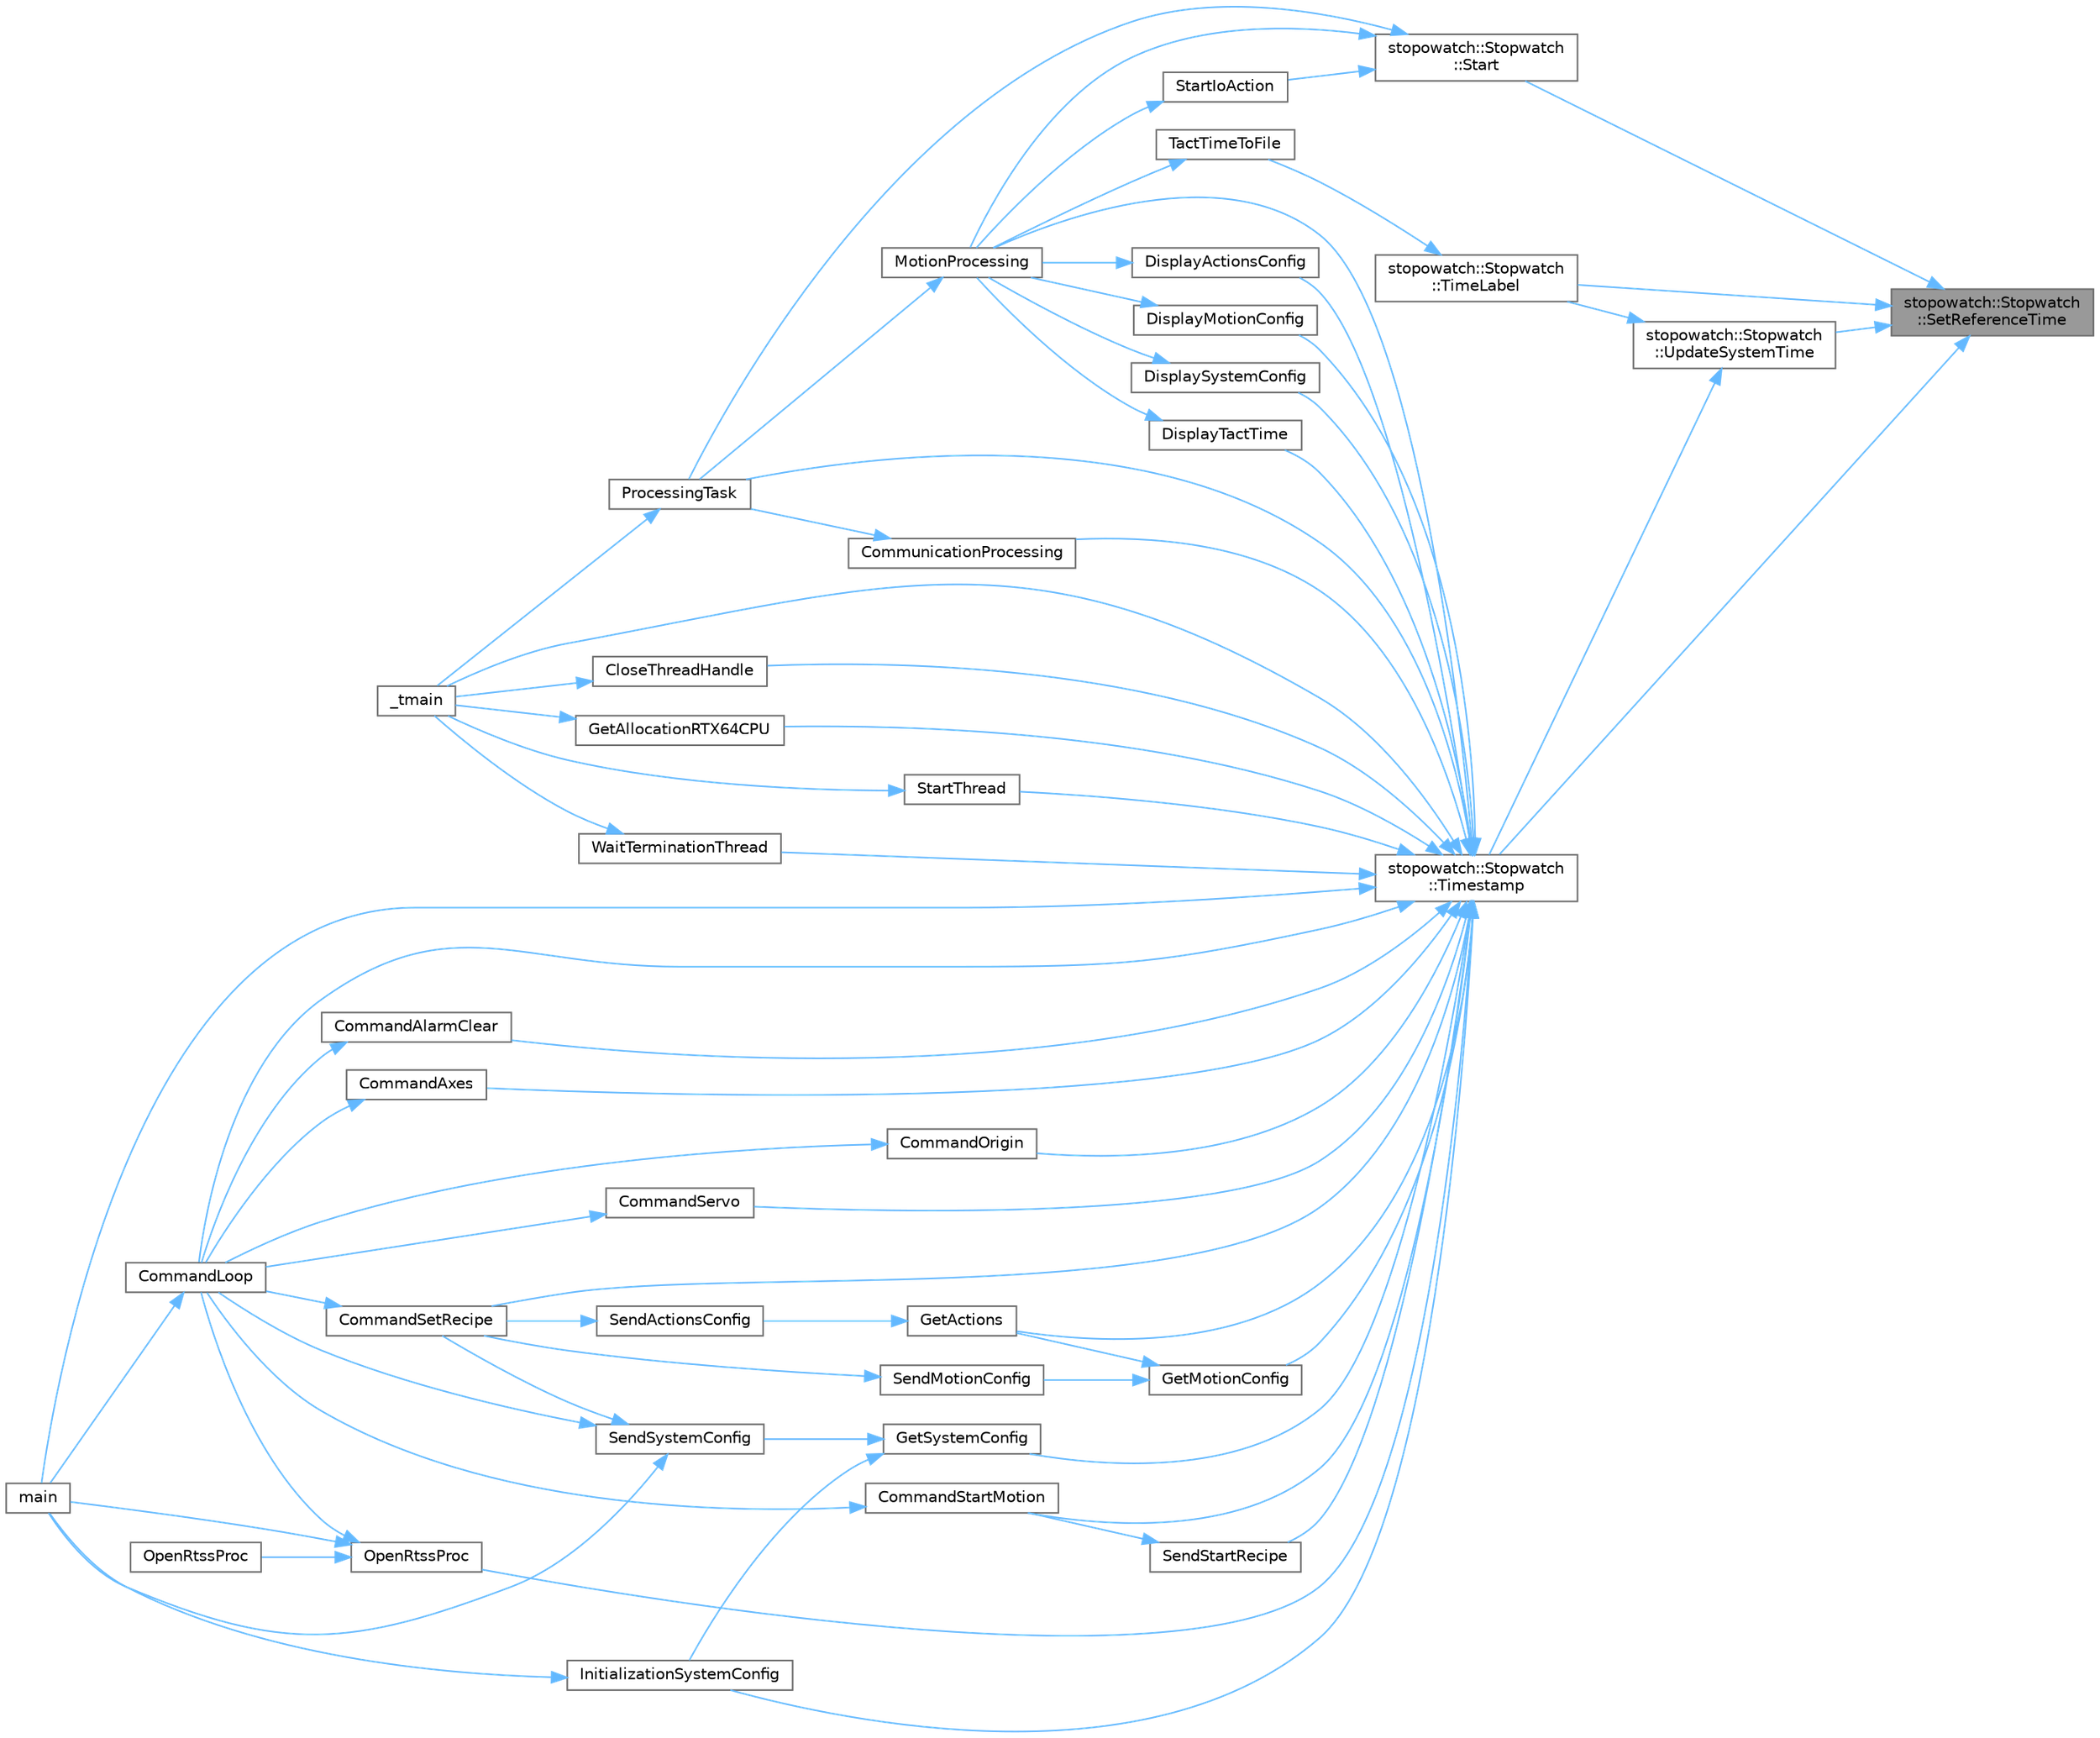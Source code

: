 digraph "stopowatch::Stopwatch::SetReferenceTime"
{
 // LATEX_PDF_SIZE
  bgcolor="transparent";
  edge [fontname=Helvetica,fontsize=10,labelfontname=Helvetica,labelfontsize=10];
  node [fontname=Helvetica,fontsize=10,shape=box,height=0.2,width=0.4];
  rankdir="RL";
  Node1 [id="Node000001",label="stopowatch::Stopwatch\l::SetReferenceTime",height=0.2,width=0.4,color="gray40", fillcolor="grey60", style="filled", fontcolor="black",tooltip="참조 시간을 설정하는 함수입니다."];
  Node1 -> Node2 [id="edge1_Node000001_Node000002",dir="back",color="steelblue1",style="solid",tooltip=" "];
  Node2 [id="Node000002",label="stopowatch::Stopwatch\l::Start",height=0.2,width=0.4,color="grey40", fillcolor="white", style="filled",URL="$classstopowatch_1_1_stopwatch.html#a592a6e97895a7f876cbf52f4d01f83ab",tooltip="지정된 채널의 타이머를 시작하는 함수입니다."];
  Node2 -> Node3 [id="edge2_Node000002_Node000003",dir="back",color="steelblue1",style="solid",tooltip=" "];
  Node3 [id="Node000003",label="MotionProcessing",height=0.2,width=0.4,color="grey40", fillcolor="white", style="filled",URL="$_rtss_app_8cpp.html#a4f9769b178418fdb7769bf8bb92c2773",tooltip="주어진 상태에 따라 모션 처리를 수행합니다."];
  Node3 -> Node4 [id="edge3_Node000003_Node000004",dir="back",color="steelblue1",style="solid",tooltip=" "];
  Node4 [id="Node000004",label="ProcessingTask",height=0.2,width=0.4,color="grey40", fillcolor="white", style="filled",URL="$_rtss_app_8cpp.html#a3db71c15151b4d493496a84b964c847b",tooltip="주어진 작업을 수행하는 스레드 함수입니다."];
  Node4 -> Node5 [id="edge4_Node000004_Node000005",dir="back",color="steelblue1",style="solid",tooltip=" "];
  Node5 [id="Node000005",label="_tmain",height=0.2,width=0.4,color="grey40", fillcolor="white", style="filled",URL="$_rtss_app_8cpp.html#a353674c5af92be7fb389265cde4e5e03",tooltip="메인 함수"];
  Node2 -> Node4 [id="edge5_Node000002_Node000004",dir="back",color="steelblue1",style="solid",tooltip=" "];
  Node2 -> Node6 [id="edge6_Node000002_Node000006",dir="back",color="steelblue1",style="solid",tooltip=" "];
  Node6 [id="Node000006",label="StartIoAction",height=0.2,width=0.4,color="grey40", fillcolor="white", style="filled",URL="$_rtss_app_8cpp.html#aba80849ebaf4b9e344713667832c33bf",tooltip="주어진 번호의 IO 액션을 시작합니다."];
  Node6 -> Node3 [id="edge7_Node000006_Node000003",dir="back",color="steelblue1",style="solid",tooltip=" "];
  Node1 -> Node7 [id="edge8_Node000001_Node000007",dir="back",color="steelblue1",style="solid",tooltip=" "];
  Node7 [id="Node000007",label="stopowatch::Stopwatch\l::TimeLabel",height=0.2,width=0.4,color="grey40", fillcolor="white", style="filled",URL="$classstopowatch_1_1_stopwatch.html#a155591e6deca4cb16a0fed796c6df8c9",tooltip="현재 시간의 레이블을 문자열로 반환하는 함수입니다."];
  Node7 -> Node8 [id="edge9_Node000007_Node000008",dir="back",color="steelblue1",style="solid",tooltip=" "];
  Node8 [id="Node000008",label="TactTimeToFile",height=0.2,width=0.4,color="grey40", fillcolor="white", style="filled",URL="$_rtss_app_8cpp.html#a51ec2b1e237a68f7eb00da453d49b9c1",tooltip="동작 시간을 파일에 저장합니다."];
  Node8 -> Node3 [id="edge10_Node000008_Node000003",dir="back",color="steelblue1",style="solid",tooltip=" "];
  Node1 -> Node9 [id="edge11_Node000001_Node000009",dir="back",color="steelblue1",style="solid",tooltip=" "];
  Node9 [id="Node000009",label="stopowatch::Stopwatch\l::Timestamp",height=0.2,width=0.4,color="grey40", fillcolor="white", style="filled",URL="$classstopowatch_1_1_stopwatch.html#aa8017c358d91e6facd902a0f12176da0",tooltip="현재 시간의 타임스탬프를 문자열로 반환하는 함수입니다."];
  Node9 -> Node5 [id="edge12_Node000009_Node000005",dir="back",color="steelblue1",style="solid",tooltip=" "];
  Node9 -> Node10 [id="edge13_Node000009_Node000010",dir="back",color="steelblue1",style="solid",tooltip=" "];
  Node10 [id="Node000010",label="CloseThreadHandle",height=0.2,width=0.4,color="grey40", fillcolor="white", style="filled",URL="$_rtss_app_8cpp.html#a3754d22c5256ceffecceff1d802dd1b8",tooltip="주어진 스레드 핸들을 닫습니다."];
  Node10 -> Node5 [id="edge14_Node000010_Node000005",dir="back",color="steelblue1",style="solid",tooltip=" "];
  Node9 -> Node11 [id="edge15_Node000009_Node000011",dir="back",color="steelblue1",style="solid",tooltip=" "];
  Node11 [id="Node000011",label="CommandAlarmClear",height=0.2,width=0.4,color="grey40", fillcolor="white", style="filled",URL="$_win_app_8cpp.html#aaf9355530299b89768fe14680b3a5e3e",tooltip="알람 해제 관련 명령어를 처리합니다."];
  Node11 -> Node12 [id="edge16_Node000011_Node000012",dir="back",color="steelblue1",style="solid",tooltip=" "];
  Node12 [id="Node000012",label="CommandLoop",height=0.2,width=0.4,color="grey40", fillcolor="white", style="filled",URL="$_win_app_8cpp.html#a4bab8a811513db99dd6cf77f2072aa88",tooltip="사용자 명령을 처리하는 루프입니다."];
  Node12 -> Node13 [id="edge17_Node000012_Node000013",dir="back",color="steelblue1",style="solid",tooltip=" "];
  Node13 [id="Node000013",label="main",height=0.2,width=0.4,color="grey40", fillcolor="white", style="filled",URL="$_win_app_8cpp.html#a9ef43c94a04d3145f5f315231da4526e",tooltip=" "];
  Node9 -> Node14 [id="edge18_Node000009_Node000014",dir="back",color="steelblue1",style="solid",tooltip=" "];
  Node14 [id="Node000014",label="CommandAxes",height=0.2,width=0.4,color="grey40", fillcolor="white", style="filled",URL="$_win_app_8cpp.html#adbe7f1246db3436d145db64722faed15",tooltip="축 관련 명령어를 처리합니다."];
  Node14 -> Node12 [id="edge19_Node000014_Node000012",dir="back",color="steelblue1",style="solid",tooltip=" "];
  Node9 -> Node12 [id="edge20_Node000009_Node000012",dir="back",color="steelblue1",style="solid",tooltip=" "];
  Node9 -> Node15 [id="edge21_Node000009_Node000015",dir="back",color="steelblue1",style="solid",tooltip=" "];
  Node15 [id="Node000015",label="CommandOrigin",height=0.2,width=0.4,color="grey40", fillcolor="white", style="filled",URL="$_win_app_8cpp.html#a7078711d4ea848605761d22f0a07d404",tooltip="원점 복귀 관련 명령어를 처리합니다."];
  Node15 -> Node12 [id="edge22_Node000015_Node000012",dir="back",color="steelblue1",style="solid",tooltip=" "];
  Node9 -> Node16 [id="edge23_Node000009_Node000016",dir="back",color="steelblue1",style="solid",tooltip=" "];
  Node16 [id="Node000016",label="CommandServo",height=0.2,width=0.4,color="grey40", fillcolor="white", style="filled",URL="$_win_app_8cpp.html#a97e74a080723dcde2fc3469029fdb5dd",tooltip="서보 관련 명령어를 처리합니다."];
  Node16 -> Node12 [id="edge24_Node000016_Node000012",dir="back",color="steelblue1",style="solid",tooltip=" "];
  Node9 -> Node17 [id="edge25_Node000009_Node000017",dir="back",color="steelblue1",style="solid",tooltip=" "];
  Node17 [id="Node000017",label="CommandSetRecipe",height=0.2,width=0.4,color="grey40", fillcolor="white", style="filled",URL="$_win_app_8cpp.html#ad1d8d77c29d483b0d119e05173b08673",tooltip="레시피 설정 관련 명령어를 처리합니다."];
  Node17 -> Node12 [id="edge26_Node000017_Node000012",dir="back",color="steelblue1",style="solid",tooltip=" "];
  Node9 -> Node18 [id="edge27_Node000009_Node000018",dir="back",color="steelblue1",style="solid",tooltip=" "];
  Node18 [id="Node000018",label="CommandStartMotion",height=0.2,width=0.4,color="grey40", fillcolor="white", style="filled",URL="$_win_app_8cpp.html#a27232eec7761cf7b60f64f83d591fd9c",tooltip="모션 시작 관련 명령어를 처리합니다."];
  Node18 -> Node12 [id="edge28_Node000018_Node000012",dir="back",color="steelblue1",style="solid",tooltip=" "];
  Node9 -> Node19 [id="edge29_Node000009_Node000019",dir="back",color="steelblue1",style="solid",tooltip=" "];
  Node19 [id="Node000019",label="CommunicationProcessing",height=0.2,width=0.4,color="grey40", fillcolor="white", style="filled",URL="$_rtss_app_8cpp.html#ad6cddbe389369006f50244e7ff4fd90e",tooltip="수신된 명령에 따라 통신을 처리합니다."];
  Node19 -> Node4 [id="edge30_Node000019_Node000004",dir="back",color="steelblue1",style="solid",tooltip=" "];
  Node9 -> Node20 [id="edge31_Node000009_Node000020",dir="back",color="steelblue1",style="solid",tooltip=" "];
  Node20 [id="Node000020",label="DisplayActionsConfig",height=0.2,width=0.4,color="grey40", fillcolor="white", style="filled",URL="$_rtss_app_8cpp.html#a8246ed3e255a9f6a2e43f09cfe674ee5",tooltip="모든 액션 구성 정보를 출력합니다."];
  Node20 -> Node3 [id="edge32_Node000020_Node000003",dir="back",color="steelblue1",style="solid",tooltip=" "];
  Node9 -> Node21 [id="edge33_Node000009_Node000021",dir="back",color="steelblue1",style="solid",tooltip=" "];
  Node21 [id="Node000021",label="DisplayMotionConfig",height=0.2,width=0.4,color="grey40", fillcolor="white", style="filled",URL="$_rtss_app_8cpp.html#a899d47551ba606f95dc0c49300486465",tooltip="모션 구성 정보를 출력합니다."];
  Node21 -> Node3 [id="edge34_Node000021_Node000003",dir="back",color="steelblue1",style="solid",tooltip=" "];
  Node9 -> Node22 [id="edge35_Node000009_Node000022",dir="back",color="steelblue1",style="solid",tooltip=" "];
  Node22 [id="Node000022",label="DisplaySystemConfig",height=0.2,width=0.4,color="grey40", fillcolor="white", style="filled",URL="$_rtss_app_8cpp.html#ad55b26e0e60f35d5b35fc14c426728fd",tooltip="시스템 구성 정보를 출력합니다."];
  Node22 -> Node3 [id="edge36_Node000022_Node000003",dir="back",color="steelblue1",style="solid",tooltip=" "];
  Node9 -> Node23 [id="edge37_Node000009_Node000023",dir="back",color="steelblue1",style="solid",tooltip=" "];
  Node23 [id="Node000023",label="DisplayTactTime",height=0.2,width=0.4,color="grey40", fillcolor="white", style="filled",URL="$_rtss_app_8cpp.html#a3b4cb51bd003b4867a47032c4c8f121f",tooltip="지정된 반복 및 액션 횟수에 따른 동작 시간을 출력합니다."];
  Node23 -> Node3 [id="edge38_Node000023_Node000003",dir="back",color="steelblue1",style="solid",tooltip=" "];
  Node9 -> Node24 [id="edge39_Node000009_Node000024",dir="back",color="steelblue1",style="solid",tooltip=" "];
  Node24 [id="Node000024",label="GetActions",height=0.2,width=0.4,color="grey40", fillcolor="white", style="filled",URL="$_win_app_8cpp.html#a9470ae1a4450c0115066eabafeb5c698",tooltip="액션 객체 배열을 가져옵니다."];
  Node24 -> Node25 [id="edge40_Node000024_Node000025",dir="back",color="steelblue1",style="solid",tooltip=" "];
  Node25 [id="Node000025",label="SendActionsConfig",height=0.2,width=0.4,color="grey40", fillcolor="white", style="filled",URL="$_win_app_8cpp.html#a1d71225d8f429c3ec023dcc86f760e81",tooltip="액션 구성 정보를 전송합니다."];
  Node25 -> Node17 [id="edge41_Node000025_Node000017",dir="back",color="steelblue1",style="solid",tooltip=" "];
  Node9 -> Node26 [id="edge42_Node000009_Node000026",dir="back",color="steelblue1",style="solid",tooltip=" "];
  Node26 [id="Node000026",label="GetAllocationRTX64CPU",height=0.2,width=0.4,color="grey40", fillcolor="white", style="filled",URL="$_rtss_app_8cpp.html#ac3520566a2d6657ba663676a4a9d2851",tooltip="RTX64의 현재 CPU 할당 정보를 가져옵니다."];
  Node26 -> Node5 [id="edge43_Node000026_Node000005",dir="back",color="steelblue1",style="solid",tooltip=" "];
  Node9 -> Node27 [id="edge44_Node000009_Node000027",dir="back",color="steelblue1",style="solid",tooltip=" "];
  Node27 [id="Node000027",label="GetMotionConfig",height=0.2,width=0.4,color="grey40", fillcolor="white", style="filled",URL="$_win_app_8cpp.html#a8a06f0e167fd52499dd35a88471c5f05",tooltip="모션 구성 정보를 가져옵니다."];
  Node27 -> Node24 [id="edge45_Node000027_Node000024",dir="back",color="steelblue1",style="solid",tooltip=" "];
  Node27 -> Node28 [id="edge46_Node000027_Node000028",dir="back",color="steelblue1",style="solid",tooltip=" "];
  Node28 [id="Node000028",label="SendMotionConfig",height=0.2,width=0.4,color="grey40", fillcolor="white", style="filled",URL="$_win_app_8cpp.html#a54363b47da7e426f01f62ba53b6b9344",tooltip="모션 구성 정보를 전송합니다."];
  Node28 -> Node17 [id="edge47_Node000028_Node000017",dir="back",color="steelblue1",style="solid",tooltip=" "];
  Node9 -> Node29 [id="edge48_Node000009_Node000029",dir="back",color="steelblue1",style="solid",tooltip=" "];
  Node29 [id="Node000029",label="GetSystemConfig",height=0.2,width=0.4,color="grey40", fillcolor="white", style="filled",URL="$_win_app_8cpp.html#aee94903f757b096a3d7a3eacf58d8f2f",tooltip="시스템 구성 정보를 가져옵니다."];
  Node29 -> Node30 [id="edge49_Node000029_Node000030",dir="back",color="steelblue1",style="solid",tooltip=" "];
  Node30 [id="Node000030",label="InitializationSystemConfig",height=0.2,width=0.4,color="grey40", fillcolor="white", style="filled",URL="$_win_app_8cpp.html#ab004bb3ed848531ece00b3093909b2ad",tooltip="시스템 구성 정보를 초기화합니다."];
  Node30 -> Node13 [id="edge50_Node000030_Node000013",dir="back",color="steelblue1",style="solid",tooltip=" "];
  Node29 -> Node31 [id="edge51_Node000029_Node000031",dir="back",color="steelblue1",style="solid",tooltip=" "];
  Node31 [id="Node000031",label="SendSystemConfig",height=0.2,width=0.4,color="grey40", fillcolor="white", style="filled",URL="$_win_app_8cpp.html#ad1c7cc0ca7b7cd239b6120ea7dafd9b6",tooltip="시스템 구성 정보를 전송합니다."];
  Node31 -> Node12 [id="edge52_Node000031_Node000012",dir="back",color="steelblue1",style="solid",tooltip=" "];
  Node31 -> Node17 [id="edge53_Node000031_Node000017",dir="back",color="steelblue1",style="solid",tooltip=" "];
  Node31 -> Node13 [id="edge54_Node000031_Node000013",dir="back",color="steelblue1",style="solid",tooltip=" "];
  Node9 -> Node30 [id="edge55_Node000009_Node000030",dir="back",color="steelblue1",style="solid",tooltip=" "];
  Node9 -> Node13 [id="edge56_Node000009_Node000013",dir="back",color="steelblue1",style="solid",tooltip=" "];
  Node9 -> Node3 [id="edge57_Node000009_Node000003",dir="back",color="steelblue1",style="solid",tooltip=" "];
  Node9 -> Node32 [id="edge58_Node000009_Node000032",dir="back",color="steelblue1",style="solid",tooltip=" "];
  Node32 [id="Node000032",label="OpenRtssProc",height=0.2,width=0.4,color="grey40", fillcolor="white", style="filled",URL="$_win_app_8cpp.html#a02d0d3b7781c974b1acde665bad5c55a",tooltip="지정된 경로의 RTSS 프로세스를 엽니다."];
  Node32 -> Node12 [id="edge59_Node000032_Node000012",dir="back",color="steelblue1",style="solid",tooltip=" "];
  Node32 -> Node13 [id="edge60_Node000032_Node000013",dir="back",color="steelblue1",style="solid",tooltip=" "];
  Node32 -> Node33 [id="edge61_Node000032_Node000033",dir="back",color="steelblue1",style="solid",tooltip=" "];
  Node33 [id="Node000033",label="OpenRtssProc",height=0.2,width=0.4,color="grey40", fillcolor="white", style="filled",URL="$_win_app_8cpp.html#a312f81ba8fc13c40008c76701abf6b0a",tooltip="시스템 구성 정보를 사용하여 RTSS 프로세스를 엽니다."];
  Node9 -> Node4 [id="edge62_Node000009_Node000004",dir="back",color="steelblue1",style="solid",tooltip=" "];
  Node9 -> Node34 [id="edge63_Node000009_Node000034",dir="back",color="steelblue1",style="solid",tooltip=" "];
  Node34 [id="Node000034",label="SendStartRecipe",height=0.2,width=0.4,color="grey40", fillcolor="white", style="filled",URL="$_win_app_8cpp.html#a84a1e319ef084d1530c222f7d69b0552",tooltip="레시피 시작 명령을 전송합니다."];
  Node34 -> Node18 [id="edge64_Node000034_Node000018",dir="back",color="steelblue1",style="solid",tooltip=" "];
  Node9 -> Node35 [id="edge65_Node000009_Node000035",dir="back",color="steelblue1",style="solid",tooltip=" "];
  Node35 [id="Node000035",label="StartThread",height=0.2,width=0.4,color="grey40", fillcolor="white", style="filled",URL="$_rtss_app_8cpp.html#aeb58a1737ef48a76996e8bb362fec066",tooltip="주어진 작업을 수행할 새로운 스레드를 시작합니다."];
  Node35 -> Node5 [id="edge66_Node000035_Node000005",dir="back",color="steelblue1",style="solid",tooltip=" "];
  Node9 -> Node36 [id="edge67_Node000009_Node000036",dir="back",color="steelblue1",style="solid",tooltip=" "];
  Node36 [id="Node000036",label="WaitTerminationThread",height=0.2,width=0.4,color="grey40", fillcolor="white", style="filled",URL="$_rtss_app_8cpp.html#a6e703e91084cf57867ba8bfa121cd11d",tooltip="주어진 스레드의 종료를 기다립니다."];
  Node36 -> Node5 [id="edge68_Node000036_Node000005",dir="back",color="steelblue1",style="solid",tooltip=" "];
  Node1 -> Node37 [id="edge69_Node000001_Node000037",dir="back",color="steelblue1",style="solid",tooltip=" "];
  Node37 [id="Node000037",label="stopowatch::Stopwatch\l::UpdateSystemTime",height=0.2,width=0.4,color="grey40", fillcolor="white", style="filled",URL="$classstopowatch_1_1_stopwatch.html#a10e8747e2e04ee2a402f848bfb001d99",tooltip="현재 시스템 시간을 업데이트하는 함수입니다."];
  Node37 -> Node7 [id="edge70_Node000037_Node000007",dir="back",color="steelblue1",style="solid",tooltip=" "];
  Node37 -> Node9 [id="edge71_Node000037_Node000009",dir="back",color="steelblue1",style="solid",tooltip=" "];
}
